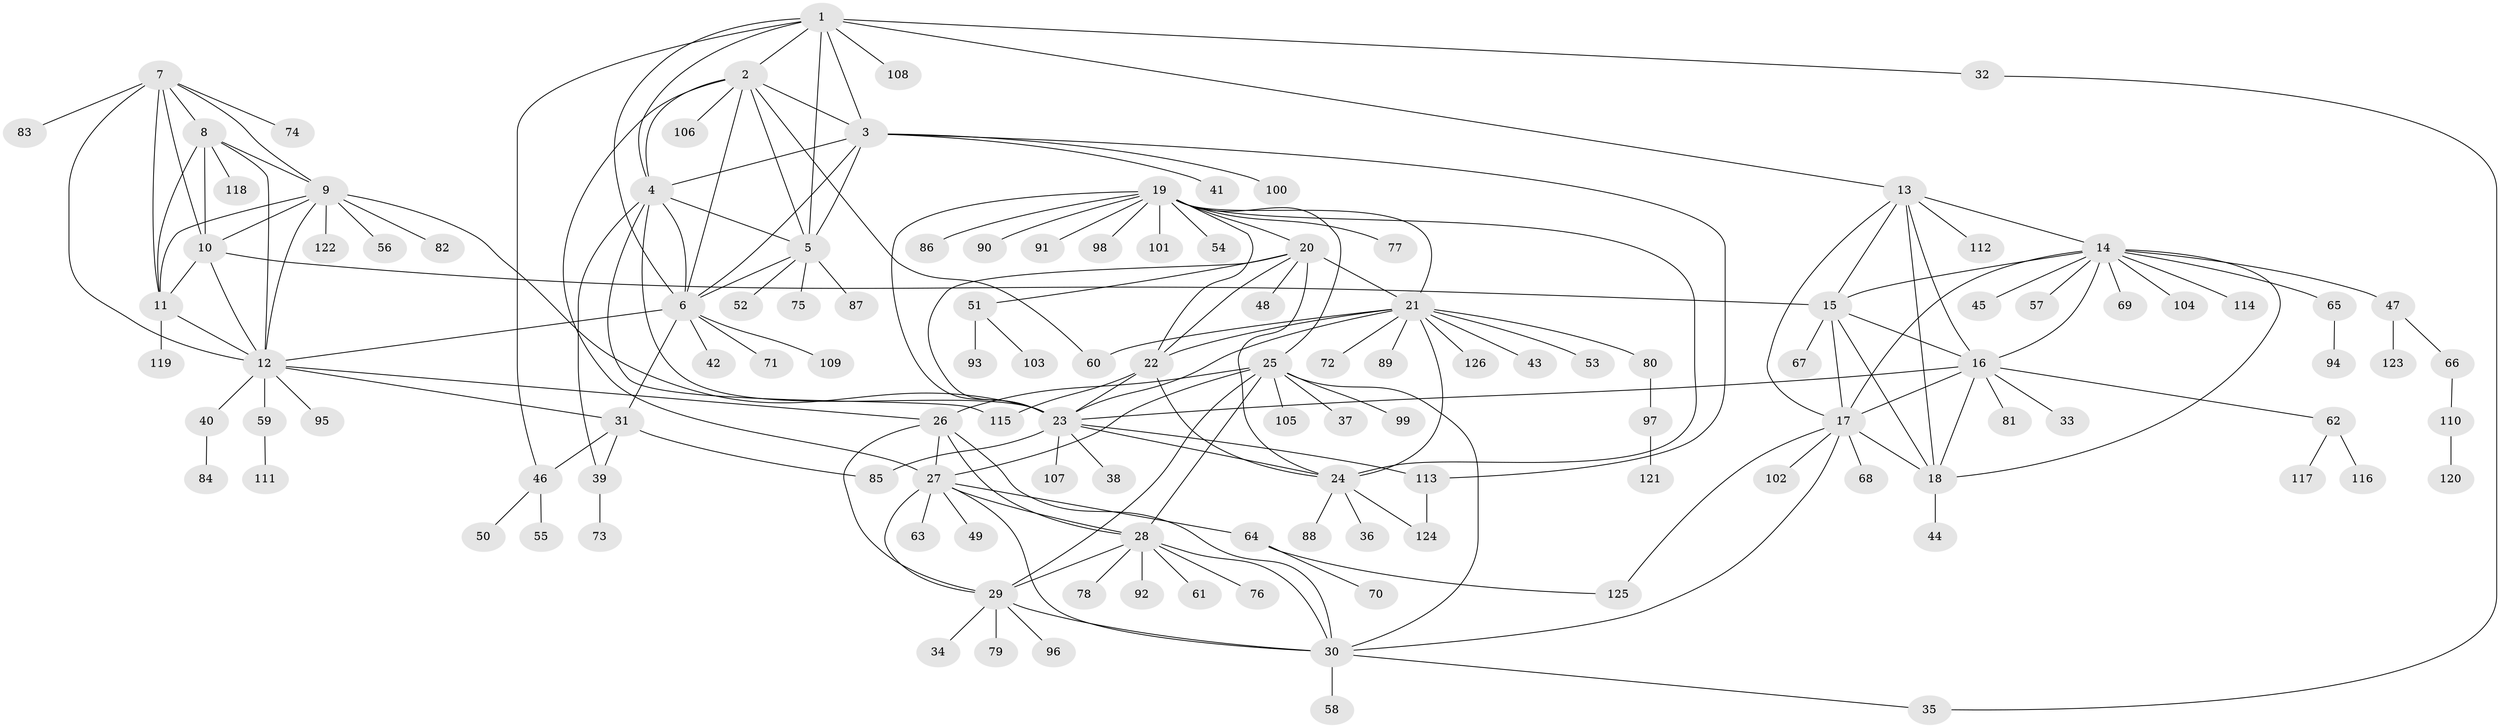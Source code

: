 // Generated by graph-tools (version 1.1) at 2025/11/02/27/25 16:11:31]
// undirected, 126 vertices, 191 edges
graph export_dot {
graph [start="1"]
  node [color=gray90,style=filled];
  1;
  2;
  3;
  4;
  5;
  6;
  7;
  8;
  9;
  10;
  11;
  12;
  13;
  14;
  15;
  16;
  17;
  18;
  19;
  20;
  21;
  22;
  23;
  24;
  25;
  26;
  27;
  28;
  29;
  30;
  31;
  32;
  33;
  34;
  35;
  36;
  37;
  38;
  39;
  40;
  41;
  42;
  43;
  44;
  45;
  46;
  47;
  48;
  49;
  50;
  51;
  52;
  53;
  54;
  55;
  56;
  57;
  58;
  59;
  60;
  61;
  62;
  63;
  64;
  65;
  66;
  67;
  68;
  69;
  70;
  71;
  72;
  73;
  74;
  75;
  76;
  77;
  78;
  79;
  80;
  81;
  82;
  83;
  84;
  85;
  86;
  87;
  88;
  89;
  90;
  91;
  92;
  93;
  94;
  95;
  96;
  97;
  98;
  99;
  100;
  101;
  102;
  103;
  104;
  105;
  106;
  107;
  108;
  109;
  110;
  111;
  112;
  113;
  114;
  115;
  116;
  117;
  118;
  119;
  120;
  121;
  122;
  123;
  124;
  125;
  126;
  1 -- 2;
  1 -- 3;
  1 -- 4;
  1 -- 5;
  1 -- 6;
  1 -- 13;
  1 -- 32;
  1 -- 46;
  1 -- 108;
  2 -- 3;
  2 -- 4;
  2 -- 5;
  2 -- 6;
  2 -- 27;
  2 -- 60;
  2 -- 106;
  3 -- 4;
  3 -- 5;
  3 -- 6;
  3 -- 41;
  3 -- 100;
  3 -- 113;
  4 -- 5;
  4 -- 6;
  4 -- 23;
  4 -- 39;
  4 -- 115;
  5 -- 6;
  5 -- 52;
  5 -- 75;
  5 -- 87;
  6 -- 12;
  6 -- 31;
  6 -- 42;
  6 -- 71;
  6 -- 109;
  7 -- 8;
  7 -- 9;
  7 -- 10;
  7 -- 11;
  7 -- 12;
  7 -- 74;
  7 -- 83;
  8 -- 9;
  8 -- 10;
  8 -- 11;
  8 -- 12;
  8 -- 118;
  9 -- 10;
  9 -- 11;
  9 -- 12;
  9 -- 23;
  9 -- 56;
  9 -- 82;
  9 -- 122;
  10 -- 11;
  10 -- 12;
  10 -- 15;
  11 -- 12;
  11 -- 119;
  12 -- 26;
  12 -- 31;
  12 -- 40;
  12 -- 59;
  12 -- 95;
  13 -- 14;
  13 -- 15;
  13 -- 16;
  13 -- 17;
  13 -- 18;
  13 -- 112;
  14 -- 15;
  14 -- 16;
  14 -- 17;
  14 -- 18;
  14 -- 45;
  14 -- 47;
  14 -- 57;
  14 -- 65;
  14 -- 69;
  14 -- 104;
  14 -- 114;
  15 -- 16;
  15 -- 17;
  15 -- 18;
  15 -- 67;
  16 -- 17;
  16 -- 18;
  16 -- 23;
  16 -- 33;
  16 -- 62;
  16 -- 81;
  17 -- 18;
  17 -- 30;
  17 -- 68;
  17 -- 102;
  17 -- 125;
  18 -- 44;
  19 -- 20;
  19 -- 21;
  19 -- 22;
  19 -- 23;
  19 -- 24;
  19 -- 25;
  19 -- 54;
  19 -- 77;
  19 -- 86;
  19 -- 90;
  19 -- 91;
  19 -- 98;
  19 -- 101;
  20 -- 21;
  20 -- 22;
  20 -- 23;
  20 -- 24;
  20 -- 48;
  20 -- 51;
  21 -- 22;
  21 -- 23;
  21 -- 24;
  21 -- 43;
  21 -- 53;
  21 -- 60;
  21 -- 72;
  21 -- 80;
  21 -- 89;
  21 -- 126;
  22 -- 23;
  22 -- 24;
  22 -- 115;
  23 -- 24;
  23 -- 38;
  23 -- 85;
  23 -- 107;
  23 -- 113;
  24 -- 36;
  24 -- 88;
  24 -- 124;
  25 -- 26;
  25 -- 27;
  25 -- 28;
  25 -- 29;
  25 -- 30;
  25 -- 37;
  25 -- 99;
  25 -- 105;
  26 -- 27;
  26 -- 28;
  26 -- 29;
  26 -- 30;
  27 -- 28;
  27 -- 29;
  27 -- 30;
  27 -- 49;
  27 -- 63;
  27 -- 64;
  28 -- 29;
  28 -- 30;
  28 -- 61;
  28 -- 76;
  28 -- 78;
  28 -- 92;
  29 -- 30;
  29 -- 34;
  29 -- 79;
  29 -- 96;
  30 -- 35;
  30 -- 58;
  31 -- 39;
  31 -- 46;
  31 -- 85;
  32 -- 35;
  39 -- 73;
  40 -- 84;
  46 -- 50;
  46 -- 55;
  47 -- 66;
  47 -- 123;
  51 -- 93;
  51 -- 103;
  59 -- 111;
  62 -- 116;
  62 -- 117;
  64 -- 70;
  64 -- 125;
  65 -- 94;
  66 -- 110;
  80 -- 97;
  97 -- 121;
  110 -- 120;
  113 -- 124;
}
